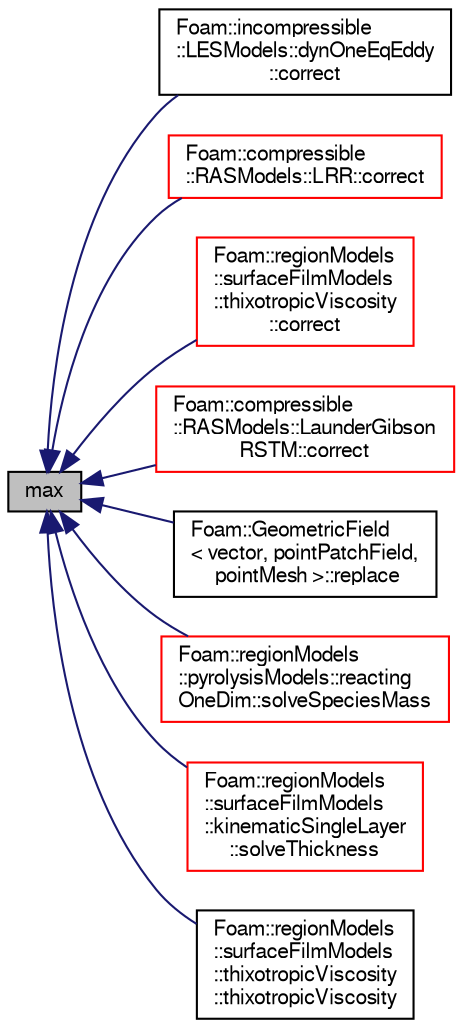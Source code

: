 digraph "max"
{
  bgcolor="transparent";
  edge [fontname="FreeSans",fontsize="10",labelfontname="FreeSans",labelfontsize="10"];
  node [fontname="FreeSans",fontsize="10",shape=record];
  rankdir="LR";
  Node7073 [label="max",height=0.2,width=0.4,color="black", fillcolor="grey75", style="filled", fontcolor="black"];
  Node7073 -> Node7074 [dir="back",color="midnightblue",fontsize="10",style="solid",fontname="FreeSans"];
  Node7074 [label="Foam::incompressible\l::LESModels::dynOneEqEddy\l::correct",height=0.2,width=0.4,color="black",URL="$a30842.html#a4f67b3ab06ec329ec02fa14d5f15d8f2",tooltip="Correct Eddy-Viscosity and related properties. "];
  Node7073 -> Node7075 [dir="back",color="midnightblue",fontsize="10",style="solid",fontname="FreeSans"];
  Node7075 [label="Foam::compressible\l::RASModels::LRR::correct",height=0.2,width=0.4,color="red",URL="$a30754.html#a3ae44b28050c3aa494c1d8e18cf618c1",tooltip="Solve the turbulence equations and correct the turbulence viscosity. "];
  Node7073 -> Node7077 [dir="back",color="midnightblue",fontsize="10",style="solid",fontname="FreeSans"];
  Node7077 [label="Foam::regionModels\l::surfaceFilmModels\l::thixotropicViscosity\l::correct",height=0.2,width=0.4,color="red",URL="$a29146.html#a2e639533765b4cde1bd3d0f0c528aa6c",tooltip="Correct. "];
  Node7073 -> Node7079 [dir="back",color="midnightblue",fontsize="10",style="solid",fontname="FreeSans"];
  Node7079 [label="Foam::compressible\l::RASModels::LaunderGibson\lRSTM::correct",height=0.2,width=0.4,color="red",URL="$a30746.html#a3ae44b28050c3aa494c1d8e18cf618c1",tooltip="Solve the turbulence equations and correct the turbulence viscosity. "];
  Node7073 -> Node7081 [dir="back",color="midnightblue",fontsize="10",style="solid",fontname="FreeSans"];
  Node7081 [label="Foam::GeometricField\l\< vector, pointPatchField,\l pointMesh \>::replace",height=0.2,width=0.4,color="black",URL="$a22434.html#a38423626997376009d528b62f37a4273"];
  Node7073 -> Node7082 [dir="back",color="midnightblue",fontsize="10",style="solid",fontname="FreeSans"];
  Node7082 [label="Foam::regionModels\l::pyrolysisModels::reacting\lOneDim::solveSpeciesMass",height=0.2,width=0.4,color="red",URL="$a28978.html#a11a62c12f16dc6c9ed50053f4b66d9a1",tooltip="Solve solid species mass conservation. "];
  Node7073 -> Node7084 [dir="back",color="midnightblue",fontsize="10",style="solid",fontname="FreeSans"];
  Node7084 [label="Foam::regionModels\l::surfaceFilmModels\l::kinematicSingleLayer\l::solveThickness",height=0.2,width=0.4,color="red",URL="$a29042.html#a38ccae6e6751502d71d2490fca96a516",tooltip="Solve coupled velocity-thickness equations. "];
  Node7073 -> Node7089 [dir="back",color="midnightblue",fontsize="10",style="solid",fontname="FreeSans"];
  Node7089 [label="Foam::regionModels\l::surfaceFilmModels\l::thixotropicViscosity\l::thixotropicViscosity",height=0.2,width=0.4,color="black",URL="$a29146.html#a01165ed28b1e8b373e5deea6ea3c0797",tooltip="Construct from surface film model. "];
}

